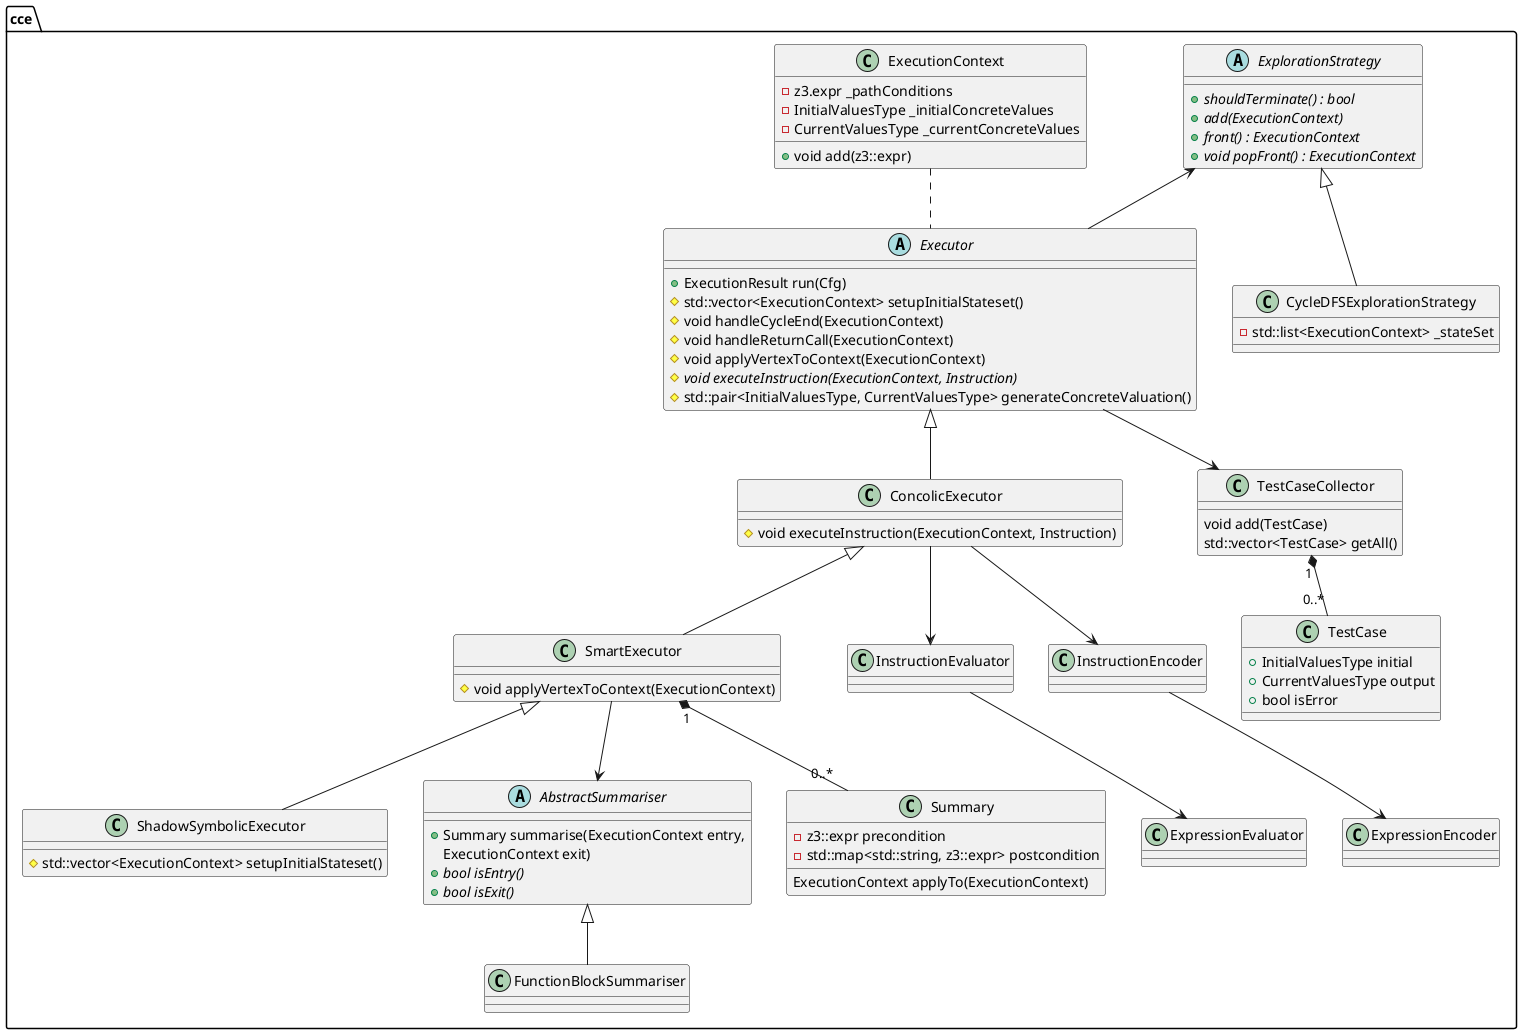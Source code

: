 @startuml
package "cce" {
    abstract class Executor {
        + ExecutionResult run(Cfg)
        # std::vector<ExecutionContext> setupInitialStateset()
        # void handleCycleEnd(ExecutionContext)
        # void handleReturnCall(ExecutionContext)
        # void applyVertexToContext(ExecutionContext)
        {abstract} # void executeInstruction(ExecutionContext, Instruction)
        # std::pair<InitialValuesType, CurrentValuesType> generateConcreteValuation()

    }

    class ConcolicExecutor extends Executor {
        # void executeInstruction(ExecutionContext, Instruction)
    }

    class SmartExecutor extends ConcolicExecutor {
        # void applyVertexToContext(ExecutionContext)
    }
    class ShadowSymbolicExecutor extends SmartExecutor {
        # std::vector<ExecutionContext> setupInitialStateset()
    }

    abstract class ExplorationStrategy {
       {abstract} + shouldTerminate() : bool
       {abstract} + add(ExecutionContext)
       {abstract} + front() : ExecutionContext
       {abstract} + void popFront() : ExecutionContext
    }

    class CycleDFSExplorationStrategy extends ExplorationStrategy {
        - std::list<ExecutionContext> _stateSet
    }

    class TestCaseCollector {
        void add(TestCase)
        std::vector<TestCase> getAll()
    }

    class TestCase {
        + InitialValuesType initial
        + CurrentValuesType output
        + bool isError
    }

    class ExecutionContext {
        - z3.expr _pathConditions
        - InitialValuesType _initialConcreteValues
        - CurrentValuesType _currentConcreteValues

        + void add(z3::expr)
    }

    ExecutionContext .. Executor
    ExplorationStrategy <-- Executor
    ConcolicExecutor --> InstructionEvaluator
    ConcolicExecutor --> InstructionEncoder
    InstructionEvaluator --> ExpressionEvaluator
    InstructionEncoder --> ExpressionEncoder
    Executor --> TestCaseCollector

    SmartExecutor --> AbstractSummariser
    SmartExecutor "1" *-- "0..*" Summary
    TestCaseCollector "1" *-- "0..*" TestCase

    class Summary {
        - z3::expr precondition
        - std::map<std::string, z3::expr> postcondition
        ExecutionContext applyTo(ExecutionContext)
    }

    abstract class AbstractSummariser {
        + Summary summarise(ExecutionContext entry,
            ExecutionContext exit)
        + {abstract} bool isEntry()
        + {abstract} bool isExit()
    }
    class FunctionBlockSummariser extends AbstractSummariser {}

    class InstructionEvaluator
    class InstructionEncoder

    class ExpressionEvaluator
    class ExpressionEncoder
}
@enduml